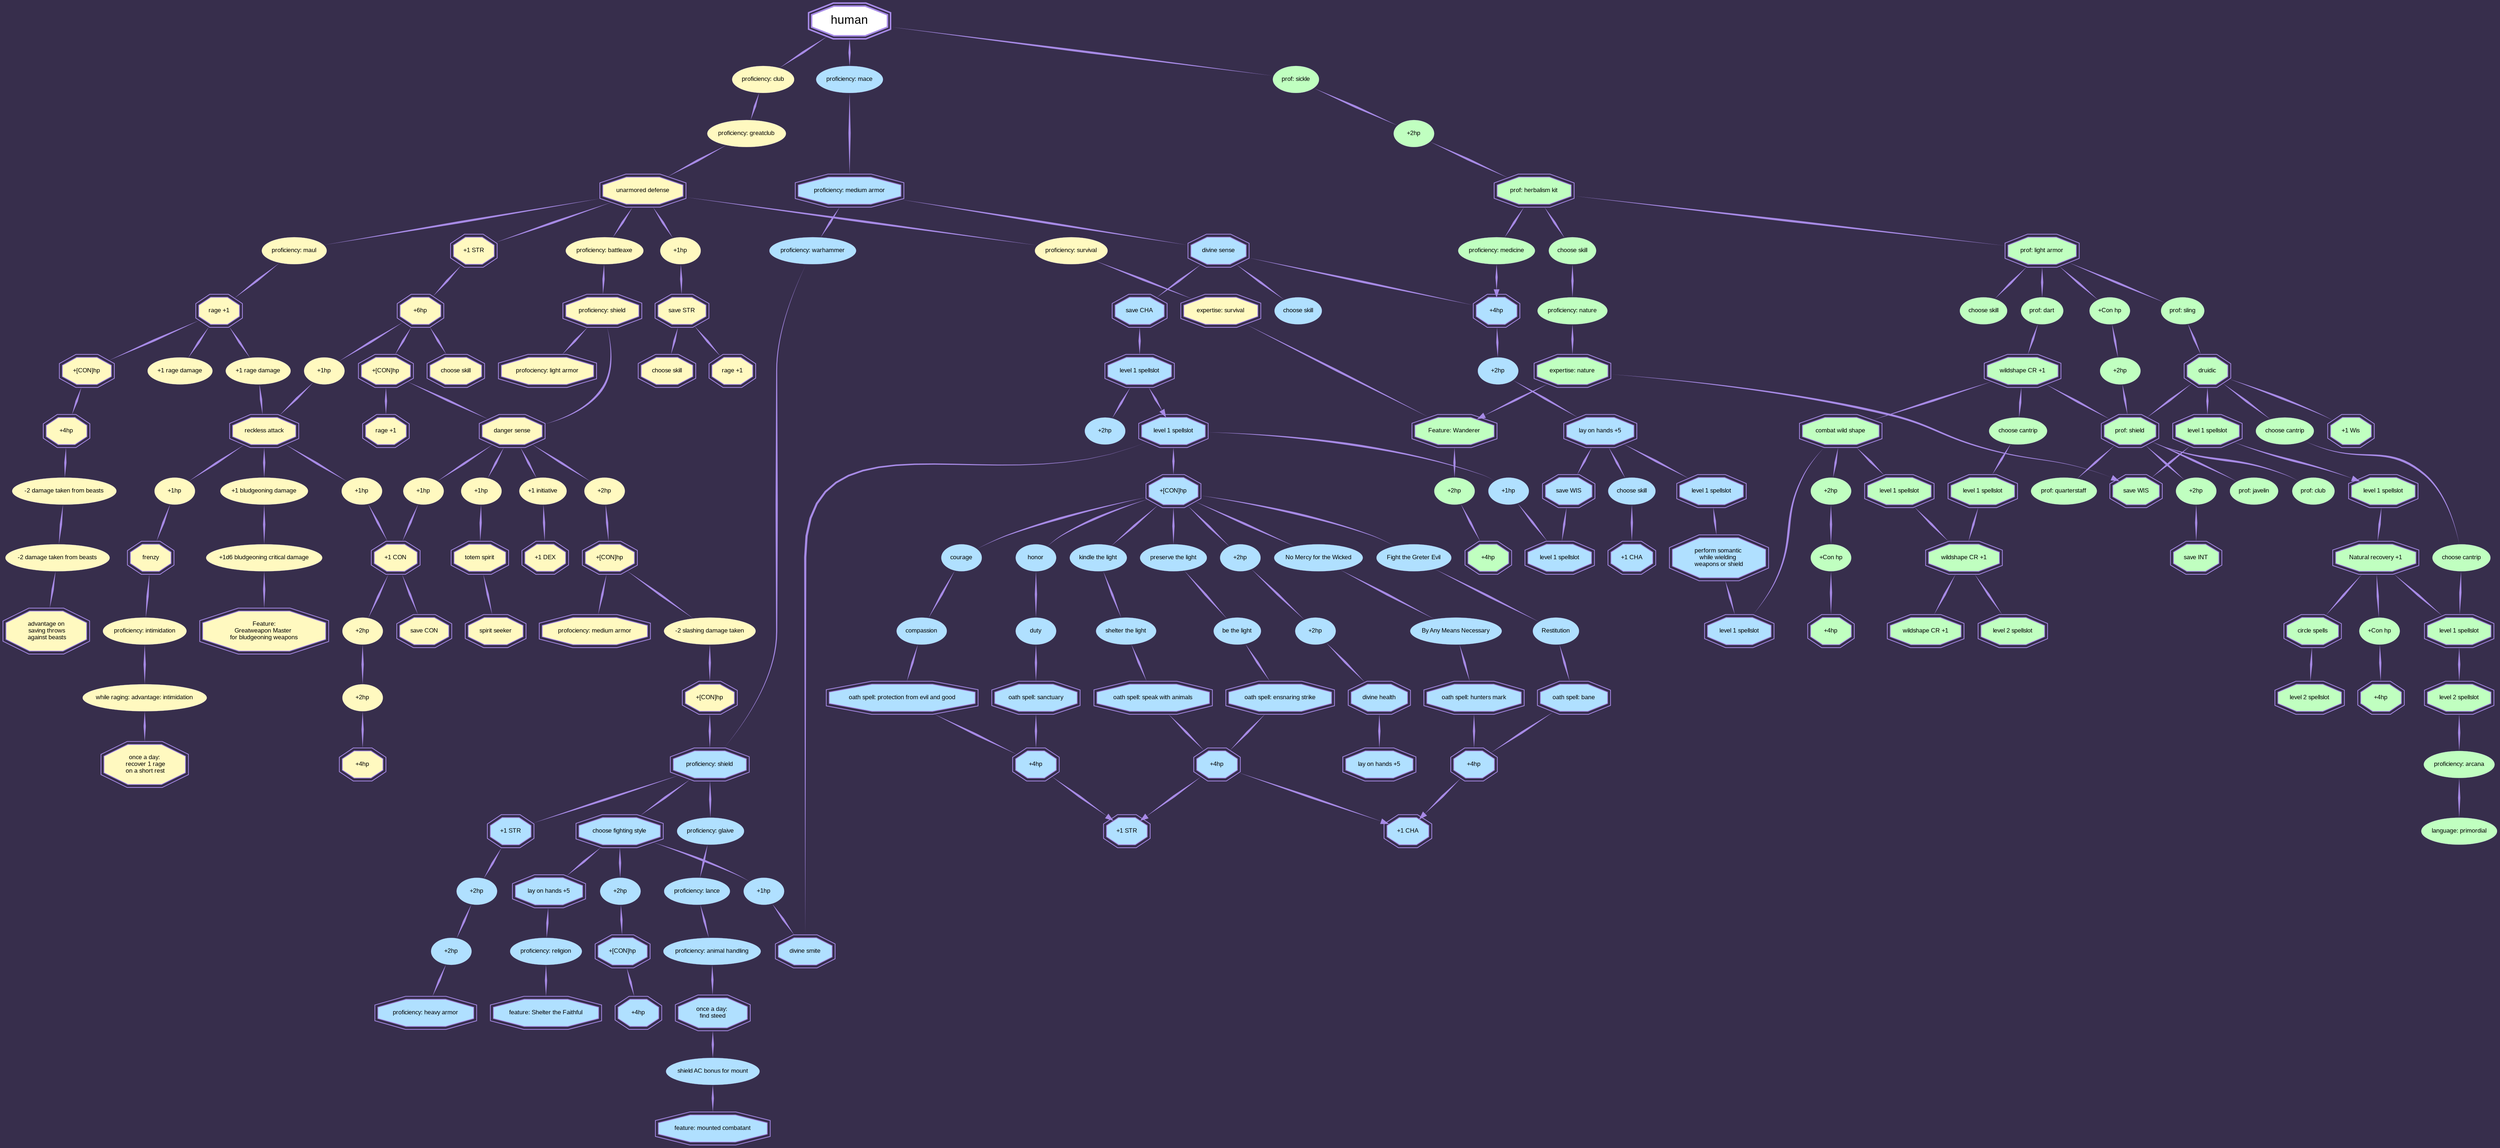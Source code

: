digraph PathofDnD{
  node [penwidth = 1.0, fontsize =8, style = "filled", fillcolor = "#ffffff", color = "0.72,0.4,0.9", shape = "doubleoctagon", fontname = "Arial"];
  graph [root = "human", overlap = "false", bgcolor = "0.72,0.4,0.3";];
  edge [arrowhead = none, len=1.2, color = "0.72,0.4,0.9", dir = "both", arrowtail = none, style = tapered, penwidth= 3, arrowsize = 0.5];



  "human" [fontsize = 16, penwidth = 2];


  subgraph Barbarian{

  node [style = "filled" fillcolor = "#fff9c0";]

      bb_rage_1[label = "rage +1"];
      bb_rage_2[label = "rage +1"];
      bb_rage_3[label = "rage +1"];

      bb_uadefense [label = "unarmored defense" ];
      bb_reckless [label = "reckless attack"];
      bb_danger_sense[label = "danger sense"];

      bb_frenzy[label = "frenzy"];
      bb_spirit_seeker [label = "spirit seeker"];
      bb_totem_spirit [label = "totem spirit"]

  //proficiencies


    bb_s_con [label = "save CON"];
    bb_s_str [label = "save STR"];

    bb_sh [label = "proficiency: shield"];
    bb_la[label = "profociency: light armor"];
    bb_ma[label = "profociency: medium armor"];

    bb_skill_1[label = "choose skill"];
    bb_skill_2[label = "choose skill"];
    bb_e_survival[label = "expertise: survival"];

    bb_con_1 [label="+1 CON"];
    bb_dex_1 [label="+1 DEX"];
    bb_str_1 [label="+1 STR"];

    bb_hp_base [label = "+6hp"]
    bb_hp_con_1 [label = "+[CON]hp"]
    bb_hp_con_2 [label = "+[CON]hp"]
    bb_hp_con_3 [label = "+[CON]hp"]
    bb_hp_con_4 [label = "+[CON]hp"]
    bb_hp4_1 [label = "+4hp"]
    bb_hp4_2 [label = "+4hp"]

    bb_feat_greatweapon_bludgeon [label = "Feature:\nGreatweapon Master \nfor bludgeoning weapons"];

    bb_advantage_beast [label = "advantage on\n saving throws\n against beasts"]
    bb_recover_rage [label = "once a day:\n recover 1 rage\n on a short rest"]


    subgraph bb_minor{
    node [penwidth = 0.1, shape = "ellipse"];


      bb_club [label = "proficiency: club"];
      bb_greatclub [label = "proficiency: greatclub"];
      bb_battleaxe [label = "proficiency: battleaxe"];
      bb_maul [label = "proficiency: maul"];

      bb_p_survival[label = "proficiency: survival"];
      bb_p_intimidation[label = "proficiency: intimidation"]

      bb_advantage_intimidation [label = "while raging: advantage: intimidation"]

          bb_initiative_1 [label = "+1 initiative"];

    //boni

      bb_rd_1 [label="+1 rage damage"]
      bb_rd_2 [label="+1 rage damage"]
      bb_hp_1 [label="+1hp"]
      bb_hp_2 [label="+1hp"]
      bb_hp_3 [label="+1hp"]
      bb_hp_4 [label="+1hp"]
      bb_hp_5 [label="+1hp"]
      bb_hp_6 [label="+1hp"]
      bb_hp2_1 [label = "+2hp"]
      bb_hp2_2 [label = "+2hp"]
      bb_hp2_3 [label = "+2hp"]

      bb_damageredux_slashing_1 [label = "-2 slashing damage taken"]
      bb_damageredux_beast_1 [label = "-2 damage taken from beasts"]
      bb_damageredux_beast_2 [label = "-2 damage taken from beasts"]
      bb_damageinc_bludgeoning_1 [label = "+1 bludgeoning damage"]
      bb_critinc_damage_bludgeoning [label = "+1d6 bludgeoning critical damage"]


    }

  //edges
    human-> bb_club -> bb_greatclub-> bb_uadefense;

    bb_s_str -> bb_skill_1;
    bb_s_str -> bb_rage_3;

    bb_uadefense-> bb_hp_6 -> bb_s_str;
    bb_uadefense-> bb_str_1 -> bb_hp_base;
    bb_uadefense-> bb_maul ->bb_rage_1
    bb_uadefense-> bb_battleaxe -> bb_sh;
    bb_uadefense-> bb_p_survival -> bb_e_survival;

    bb_rage_1 -> bb_rd_2 -> bb_reckless;
    bb_rage_1 -> bb_rd_1;
    bb_rage_1 -> bb_hp_con_4;

    bb_hp_con_4 -> bb_hp4_2;

    bb_hp4_2 -> bb_damageredux_beast_1 -> bb_damageredux_beast_2 -> bb_advantage_beast;

    bb_sh ->  bb_la;
    bb_sh -> bb_danger_sense;

    bb_hp_base -> bb_hp_5 -> bb_reckless;
    bb_hp_base -> bb_hp_con_1;
    bb_hp_base -> bb_skill_2;

    bb_hp_con_1 -> bb_danger_sense;
    bb_hp_con_1 -> bb_rage_2;

    bb_reckless -> bb_hp_1 -> bb_frenzy;
    bb_reckless -> bb_hp_3 -> bb_con_1;
    bb_reckless -> bb_damageinc_bludgeoning_1 -> bb_critinc_damage_bludgeoning -> bb_feat_greatweapon_bludgeon;

    bb_danger_sense -> bb_hp_2 -> bb_totem_spirit;
    bb_danger_sense -> bb_hp_4 -> bb_con_1;
    bb_danger_sense -> bb_hp2_1 -> bb_hp_con_2;
    bb_danger_sense -> bb_initiative_1 -> bb_dex_1;

    bb_hp_con_2 -> bb_damageredux_slashing_1 -> bb_hp_con_3;
    bb_hp_con_2 -> bb_ma;

    bb_con_1 -> bb_s_con
    bb_con_1 -> bb_hp2_2 ->bb_hp2_3 -> bb_hp4_1;

    bb_totem_spirit -> bb_spirit_seeker;

    bb_frenzy -> bb_p_intimidation ->bb_advantage_intimidation -> bb_recover_rage;
  }

  subgraph Druid{
    node [style = "filled" fillcolor = "#c0ffc0";]
    //class Skills
      "druidic" "circle spells" "combat wild shape"

      dr_f_wanderer [label = "Feature: Wanderer"];

      dr_recovery_1 [label = "Natural recovery +1"];

      dr_s_int [label = "save INT"];
      dr_s_wis [label = "save WIS"];
      dr_e_nature [label = "expertise: nature"];

      dr_wis1_1 [label = "+1 Wis"];

      dr_ss_l1_1 [label = "level 1 spellslot"];
      dr_ss_l1_2 [label = "level 1 spellslot"];
      dr_ss_l1_3 [label = "level 1 spellslot"];
      dr_ss_l1_4 [label = "level 1 spellslot"];
      dr_ss_l1_5 [label = "level 1 spellslot"];
      dr_ss_l2_1 [label = "level 2 spellslot"];
      dr_ss_l2_2 [label = "level 2 spellslot"];
      dr_ss_l2_3 [label = "level 2 spellslot"];

      dr_ws_1 [label = "wildshape CR +1"];
      dr_ws_2 [label = "wildshape CR +1"];
      dr_ws_3 [label = "wildshape CR +1"];

    //proficiencies
      dr_la [label = "prof: light armor"];
      dr_sh [label= "prof: shield"];
      dr_t_helrbalismkit [label = "prof: herbalism kit"];

      dr_hp4_1 [label = "+4hp"];
      dr_hp4_2 [label = "+4hp"];
      dr_hp4_3 [label = "+4hp"];


    subgraph dr_minor{
      node [penwidth = 0.1, shape = "ellipse"];

      dr_cantrip_1 [label = "choose cantrip"];
      dr_cantrip_2[ label = "choose cantrip"];
      dr_cantrip_3[ label = "choose cantrip"];

      dr_skill_1 [label = "choose skill"];
      dr_skill_2 [label = "choose skill"];
      dr_p_nature [label = "proficiency: nature"];
      dr_p_medicine [label = "proficiency: medicine"];
      dr_p_arcana [label = "proficiency: arcana"];

      dr_l_primordial [label = "language: primordial"]

      dr_club [label="prof: club"];
      dr_sickle [label="prof: sickle"];
      dr_dart [label="prof: dart"];
      dr_sling [label="prof: sling"];
      dr_quarterstaff [label="prof: quarterstaff"];
      dr_javelin [label="prof: javelin"];

      dr_hp2_1 [label = "+2hp"];
      dr_hp2_2 [label = "+2hp"];
      dr_hp2_3 [label = "+2hp"];
      dr_hp2_4 [label = "+2hp"];
      dr_hp2_5 [label = "+2hp"];

      dr_conHp_1 [label = "+Con hp"];
      dr_conHp_2 [label = "+Con hp"];
      dr_conHp_3 [label = "+Con hp"];


    }
    //edges
    human -> dr_sickle;
    dr_sickle -> dr_hp2_5 -> dr_t_helrbalismkit;

    dr_t_helrbalismkit -> dr_la;
    dr_t_helrbalismkit -> dr_skill_1 -> dr_p_nature -> dr_e_nature;
    dr_t_helrbalismkit -> dr_p_medicine;

    dr_e_nature -> dr_s_wis[arrowhead = normal];
    dr_e_nature -> dr_f_wanderer[arrowhead = normal];

    dr_f_wanderer -> dr_hp2_3 -> dr_hp4_2;

    dr_la -> dr_sling -> "druidic";
    dr_la -> dr_dart -> dr_ws_1;
    dr_la -> dr_skill_2;
    dr_la -> dr_conHp_2 -> dr_hp2_4 -> dr_sh;

    "druidic"  ->dr_ss_l1_1;
    "druidic" -> dr_sh;
    "druidic" -> dr_cantrip_2 -> dr_cantrip_3 -> dr_ss_l1_5;
    "druidic" -> dr_wis1_1;

    dr_sh -> dr_hp2_1 -> dr_s_int;
    dr_sh -> {dr_quarterstaff dr_javelin dr_club};

    dr_ss_l1_5 -> dr_ss_l2_1;

    dr_ss_l2_1 -> dr_p_arcana -> dr_l_primordial;

    dr_ss_l1_1 -> dr_ss_l1_2[arrowhead = normal];
    dr_ss_l1_1 -> dr_s_wis;

    dr_ss_l1_2 -> dr_recovery_1;

    dr_recovery_1 -> dr_ss_l1_5;
    dr_recovery_1 -> "circle spells";
    dr_recovery_1 -> dr_conHp_3 -> dr_hp4_3;

    "circle spells" -> dr_ss_l2_3;

    dr_ws_1 -> dr_sh;
    dr_ws_1 -> dr_cantrip_1 -> dr_ss_l1_3;
    dr_ws_1 -> "combat wild shape"

    "combat wild shape" -> dr_ss_l1_4;
    "combat wild shape" -> dr_hp2_2 -> dr_conHp_1 -> dr_hp4_1;

    dr_ss_l1_4 -> dr_ws_2;

    dr_ss_l1_3 -> dr_ws_2;

    dr_ws_2 -> dr_ws_3;
    dr_ws_2 -> dr_ss_l2_2;



  }

  subgraph paladin{
    node [style = "filled" fillcolor = "#b0e0ff";]

    "divine sense" "divine smite" "divine health"

    pa_ma [label = "proficiency: medium armor"];
    pa_ha [label = "proficiency: heavy armor"];
    pa_sh [label = "proficiency: shield"];

    pa_s_wis [label = "save WIS"];
    pa_s_cha [label = "save CHA"];

    pa_str_1 [label = "+1 STR"];
    pa_str_2 [label = "+1 STR"];
    pa_cha_1 [label = "+1 CHA"];
    pa_cha_2 [label = "+1 CHA"];

    pa_layonh_1 [label = "lay on hands +5"];
    pa_layonh_2 [label = "lay on hands +5"];
    pa_layonh_3 [label = "lay on hands +5"];

    pa_ss_l1_1 [label = "level 1 spellslot"];
    pa_ss_l1_2 [label = "level 1 spellslot"];
    pa_ss_l1_3 [label = "level 1 spellslot"];
    pa_ss_l1_4 [label = "level 1 spellslot"];
    pa_ss_l1_5 [label = "level 1 spellslot"];

    pa_hp_base [label = "+4hp"];
    pa_hp_con_1 [label = "+[CON]hp"];
    pa_hp_con_2 [label = "+[CON]hp"];
    pa_hp4_1 [label = "+4hp"];
    pa_hp4_2 [label = "+4hp"];
    pa_hp4_3 [label = "+4hp"];
    pa_hp4_4 [label = "+4hp"];

    pa_fightstyle [label = "choose fighting style"];

    pa_feat_mounted [label = "feature: mounted combatant"];
    pa_feat_shelter_faithful [label = "feature: Shelter the Faithful"]

    pa_hand_less_somantic [label = "perform somantic \nwhile wielding \nweapons or shield"];
    pa_find_steed [label = "once a day: \nfind steed"];



    subgraph pa_oath_ancient{
      pa_an_spell_ensnaringstrike [label = "oath spell: ensnaring strike"];
      pa_an_spell_speakwani [label = "oath spell: speak with animals"];

    }

    subgraph pa_oath_devotion{
      pa_de_spell_pfromeng [label = "oath spell: protection from evil and good"];
      pa_de_spell_sanctuary [label = "oath spell: sanctuary"];
    }

    subgraph pa_oath_vengance{
    pa_ve_spell_huntersm [label = "oath spell: hunters mark"];
    pa_ve_spell_bane [label = "oath spell: bane"];

    }

    subgraph pa_minor{
      node [penwidth = 0.1, shape = "ellipse"];

      pa_hp_1 [label = "+1hp"];
      pa_hp_2 [label = "+1hp"];
      pa_hp2_1 [label = "+2hp"];
      pa_hp2_2 [label = "+2hp"];
      pa_hp2_3 [label = "+2hp"];
      pa_hp2_4 [label = "+2hp"];
      pa_hp2_5 [label = "+2hp"];
      pa_hp2_6 [label = "+2hp"];
      pa_hp2_7 [label = "+2hp"];

      pa_skill_1 [label = "choose skill"];
      pa_skill_2 [label = "choose skill"];

      pa_p_animalhandling [label = "proficiency: animal handling"];
      pa_p_religion[label = "proficiency: religion"]

      pa_warhammer [label = "proficiency: warhammer"];
      pa_glave [label = "proficiency: glaive"];
      pa_mace [label= "proficiency: mace"];
      pa_lance [label = "proficiency: lance"];

      pa_mount_shield [label = "shield AC bonus for mount"];

      subgraph pa_an_minor{
        pa_an_ten_kindle[label= "kindle the light"];
        pa_an_ten_shelter[label= "shelter the light"];
        pa_an_ten_preserve[label= "preserve the light"];
        pa_an_ten_be[label= "be the light"];
      }

      subgraph pa_de_minor{
        pa_de_ten_courage[label= "courage"];
        pa_de_ten_honor[label= "honor"];
        pa_de_ten_compassion[label= "compassion"];
        pa_de_ten_duty[label= "duty"];
      }

      subgraph pa_ve_minor{
        pa_ve_ten_fight[label = "Fight the Greter Evil"];
        pa_ve_ten_restitution[label = "Restitution"];
        pa_ve_ten_nomercy[label = "No Mercy for the Wicked"];
        pa_ve_ten_anymeans[label = "By Any Means Necessary"];
      }
    }

    //edges

    human -> pa_mace-> pa_ma;

    pa_ma ->"divine sense";
    pa_ma -> pa_warhammer -> pa_sh;

    pa_sh -> pa_fightstyle;
    pa_sh -> pa_str_1;
    pa_sh -> pa_glave -> pa_lance ->pa_p_animalhandling -> pa_find_steed;

    pa_find_steed -> pa_mount_shield -> pa_feat_mounted;

    pa_str_1 -> pa_hp2_6 -> pa_hp2_7 ->pa_ha;

    "divine sense" -> pa_hp_base;
    "divine sense" -> pa_s_cha;
    "divine sense" -> pa_skill_1;

    pa_hp_base -> pa_hp2_4 -> pa_layonh_1;

    pa_layonh_1 -> pa_s_wis;
    pa_layonh_1 ->pa_skill_2 -> pa_cha_2;
    pa_layonh_1 -> pa_ss_l1_4;

    pa_ss_l1_4 -> pa_hand_less_somantic;

    pa_hand_less_somantic -> pa_ss_l1_5;

    pa_s_wis -> pa_ss_l1_2;

    pa_s_cha ->pa_ss_l1_3;

    pa_ss_l1_3 -> pa_ss_l1_1[arrowhead = normal];
    pa_ss_l1_3 -> pa_hp2_3;

    pa_ss_l1_1 -> "divine smite";
    pa_ss_l1_1 -> pa_hp_2 -> pa_ss_l1_2;

    pa_fightstyle ->pa_hp_1 -> "divine smite";
    pa_fightstyle -> pa_layonh_2;
    pa_fightstyle -> pa_hp2_5 -> pa_hp_con_2;

    pa_hp_con_2 -> pa_hp4_4;

    pa_ss_l1_1 -> pa_hp_con_1;

    pa_layonh_2 -> pa_p_religion -> pa_feat_shelter_faithful;

    pa_hp_con_1 -> pa_hp2_1 -> pa_hp2_2 ->"divine health";
    pa_hp_con_1 ->  pa_an_ten_kindle -> pa_an_ten_shelter -> pa_an_spell_speakwani;
    pa_hp_con_1 -> pa_an_ten_preserve -> pa_an_ten_be -> pa_an_spell_ensnaringstrike;
    pa_hp_con_1 -> pa_de_ten_courage -> pa_de_ten_compassion -> pa_de_spell_pfromeng;
    pa_hp_con_1 -> pa_de_ten_honor -> pa_de_ten_duty -> pa_de_spell_sanctuary;
    pa_hp_con_1 -> pa_ve_ten_fight -> pa_ve_ten_restitution -> pa_ve_spell_bane;
    pa_hp_con_1 -> pa_ve_ten_nomercy ->pa_ve_ten_anymeans -> pa_ve_spell_huntersm;

    "divine health" -> pa_layonh_3;

    pa_an_spell_speakwani -> pa_hp4_1;
    pa_an_spell_ensnaringstrike -> pa_hp4_1;

    pa_de_spell_pfromeng -> pa_hp4_2;
    pa_de_spell_sanctuary -> pa_hp4_2;

    pa_ve_spell_bane -> pa_hp4_3;
    pa_ve_spell_huntersm -> pa_hp4_3;

    pa_hp4_1 -> pa_cha_1 [arrowhead = "normal"];
    pa_hp4_1 -> pa_str_2 [arrowhead = "normal"];

    pa_hp4_2 -> pa_str_2 [arrowhead = "normal"];

    pa_hp4_3 -> pa_cha_1 [arrowhead = "normal"];

  }

  //Barbarian -- Druid
  bb_e_survival -> dr_f_wanderer;

  //Barbarian -- Paladin
  bb_hp_con_3 -> pa_sh;

  //Druid -- Paladin
  dr_p_medicine  -> pa_hp_base [arrowhead = "normal"];
  "combat wild shape" -> pa_ss_l1_5;

}
